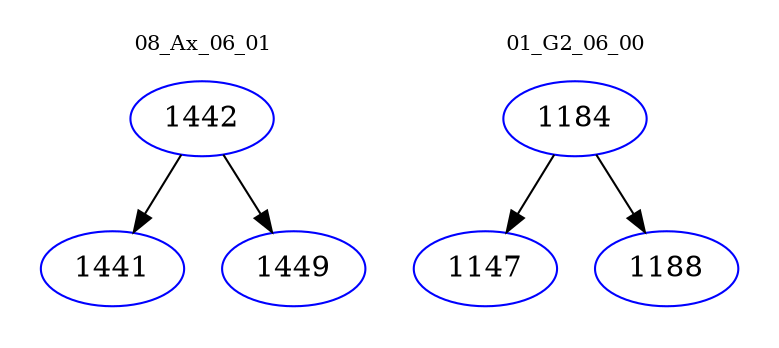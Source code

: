 digraph{
subgraph cluster_0 {
color = white
label = "08_Ax_06_01";
fontsize=10;
T0_1442 [label="1442", color="blue"]
T0_1442 -> T0_1441 [color="black"]
T0_1441 [label="1441", color="blue"]
T0_1442 -> T0_1449 [color="black"]
T0_1449 [label="1449", color="blue"]
}
subgraph cluster_1 {
color = white
label = "01_G2_06_00";
fontsize=10;
T1_1184 [label="1184", color="blue"]
T1_1184 -> T1_1147 [color="black"]
T1_1147 [label="1147", color="blue"]
T1_1184 -> T1_1188 [color="black"]
T1_1188 [label="1188", color="blue"]
}
}
